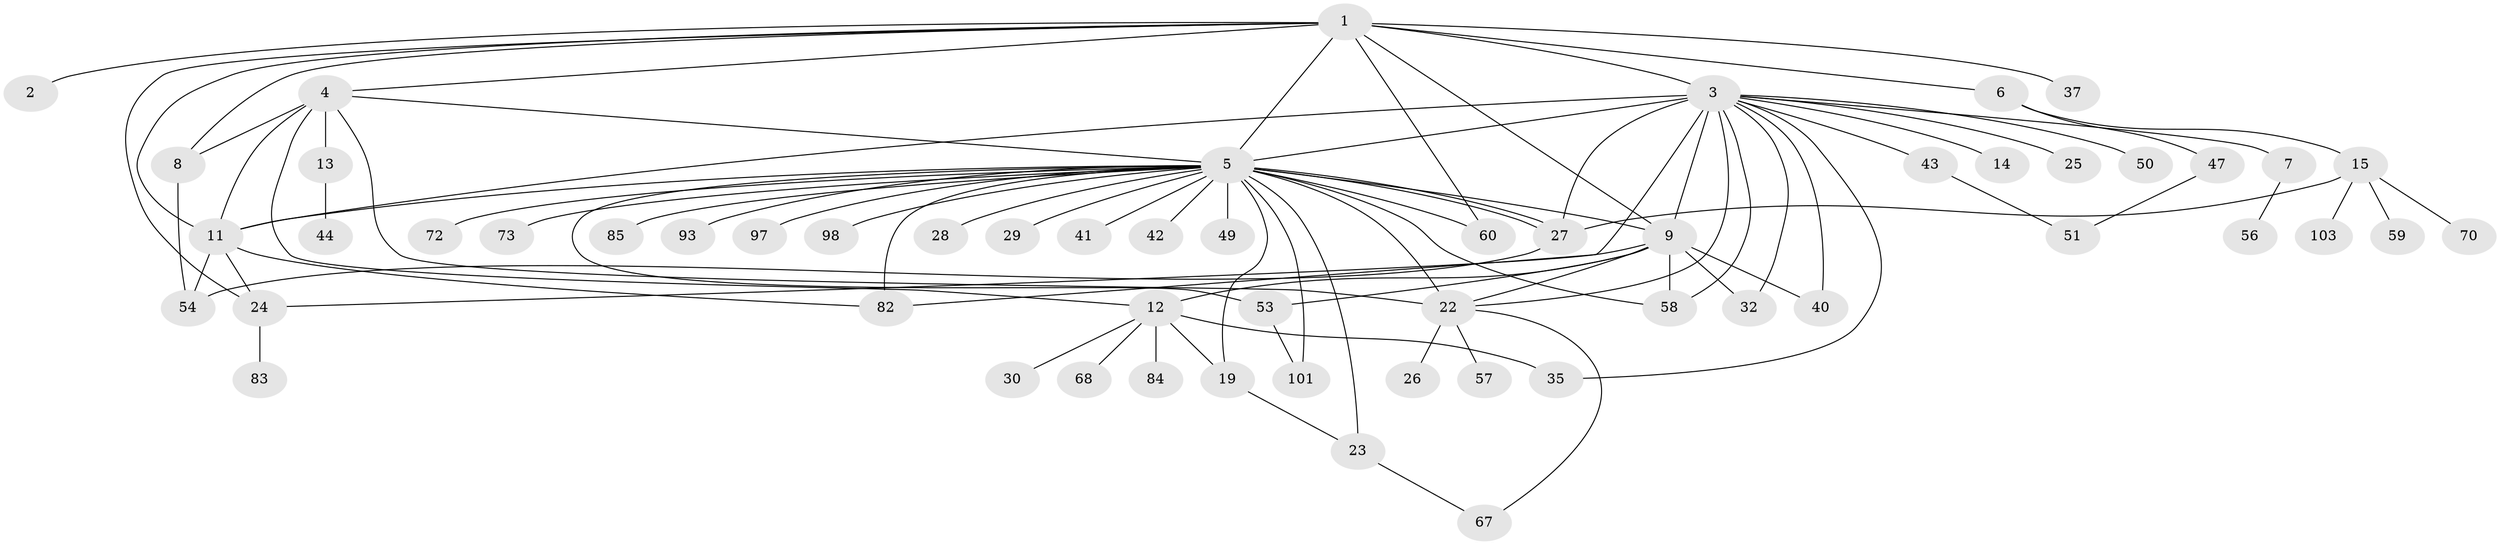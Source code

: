 // original degree distribution, {13: 0.017543859649122806, 1: 0.49122807017543857, 22: 0.008771929824561403, 11: 0.008771929824561403, 14: 0.017543859649122806, 3: 0.10526315789473684, 2: 0.22807017543859648, 5: 0.03508771929824561, 7: 0.017543859649122806, 4: 0.043859649122807015, 6: 0.017543859649122806, 21: 0.008771929824561403}
// Generated by graph-tools (version 1.1) at 2025/14/03/09/25 04:14:29]
// undirected, 57 vertices, 89 edges
graph export_dot {
graph [start="1"]
  node [color=gray90,style=filled];
  1;
  2;
  3 [super="+20+17+90+95+94+107+75+87+38+46+16"];
  4 [super="+61+55+88+31"];
  5 [super="+21"];
  6;
  7;
  8 [super="+34+45+10"];
  9 [super="+39+18+78+92+52"];
  11;
  12;
  13;
  14;
  15;
  19;
  22 [super="+110+105+114+63+91+62+36"];
  23;
  24;
  25 [super="+69+89+79"];
  26;
  27;
  28;
  29;
  30;
  32;
  35;
  37 [super="+81"];
  40 [super="+86"];
  41;
  42;
  43;
  44;
  47;
  49;
  50 [super="+111"];
  51;
  53;
  54;
  56;
  57;
  58 [super="+106"];
  59;
  60 [super="+65"];
  67 [super="+108+102+71"];
  68;
  70;
  72;
  73;
  82 [super="+112"];
  83;
  84;
  85;
  93;
  97;
  98;
  101;
  103;
  1 -- 2;
  1 -- 3 [weight=2];
  1 -- 4;
  1 -- 6;
  1 -- 9;
  1 -- 11;
  1 -- 24;
  1 -- 37;
  1 -- 60;
  1 -- 8;
  1 -- 5;
  3 -- 5 [weight=3];
  3 -- 7;
  3 -- 14;
  3 -- 25;
  3 -- 27;
  3 -- 58;
  3 -- 82;
  3 -- 50;
  3 -- 9 [weight=3];
  3 -- 43;
  3 -- 22;
  3 -- 35;
  3 -- 11;
  3 -- 32 [weight=2];
  3 -- 40;
  4 -- 8 [weight=2];
  4 -- 12;
  4 -- 13;
  4 -- 5 [weight=2];
  4 -- 22;
  4 -- 11;
  5 -- 11;
  5 -- 27;
  5 -- 27;
  5 -- 29;
  5 -- 41;
  5 -- 42;
  5 -- 53;
  5 -- 60;
  5 -- 73;
  5 -- 82;
  5 -- 93;
  5 -- 72;
  5 -- 19;
  5 -- 85;
  5 -- 22 [weight=2];
  5 -- 23;
  5 -- 28;
  5 -- 97;
  5 -- 98;
  5 -- 101;
  5 -- 49;
  5 -- 58;
  5 -- 9 [weight=2];
  6 -- 15;
  6 -- 47;
  7 -- 56;
  8 -- 54;
  9 -- 12;
  9 -- 24;
  9 -- 32;
  9 -- 40;
  9 -- 53;
  9 -- 22;
  9 -- 58;
  11 -- 24;
  11 -- 54;
  11 -- 82;
  12 -- 19;
  12 -- 30;
  12 -- 35;
  12 -- 68;
  12 -- 84;
  13 -- 44;
  15 -- 27;
  15 -- 59;
  15 -- 70;
  15 -- 103;
  19 -- 23;
  22 -- 26;
  22 -- 57;
  22 -- 67;
  23 -- 67;
  24 -- 83;
  27 -- 54;
  43 -- 51;
  47 -- 51;
  53 -- 101;
}
